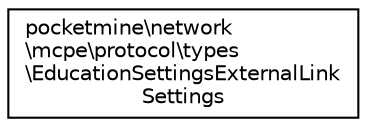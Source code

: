 digraph "Graphical Class Hierarchy"
{
 // INTERACTIVE_SVG=YES
 // LATEX_PDF_SIZE
  edge [fontname="Helvetica",fontsize="10",labelfontname="Helvetica",labelfontsize="10"];
  node [fontname="Helvetica",fontsize="10",shape=record];
  rankdir="LR";
  Node0 [label="pocketmine\\network\l\\mcpe\\protocol\\types\l\\EducationSettingsExternalLink\lSettings",height=0.2,width=0.4,color="black", fillcolor="white", style="filled",URL="$dc/da6/classpocketmine_1_1network_1_1mcpe_1_1protocol_1_1types_1_1_education_settings_external_link_settings.html",tooltip=" "];
}
